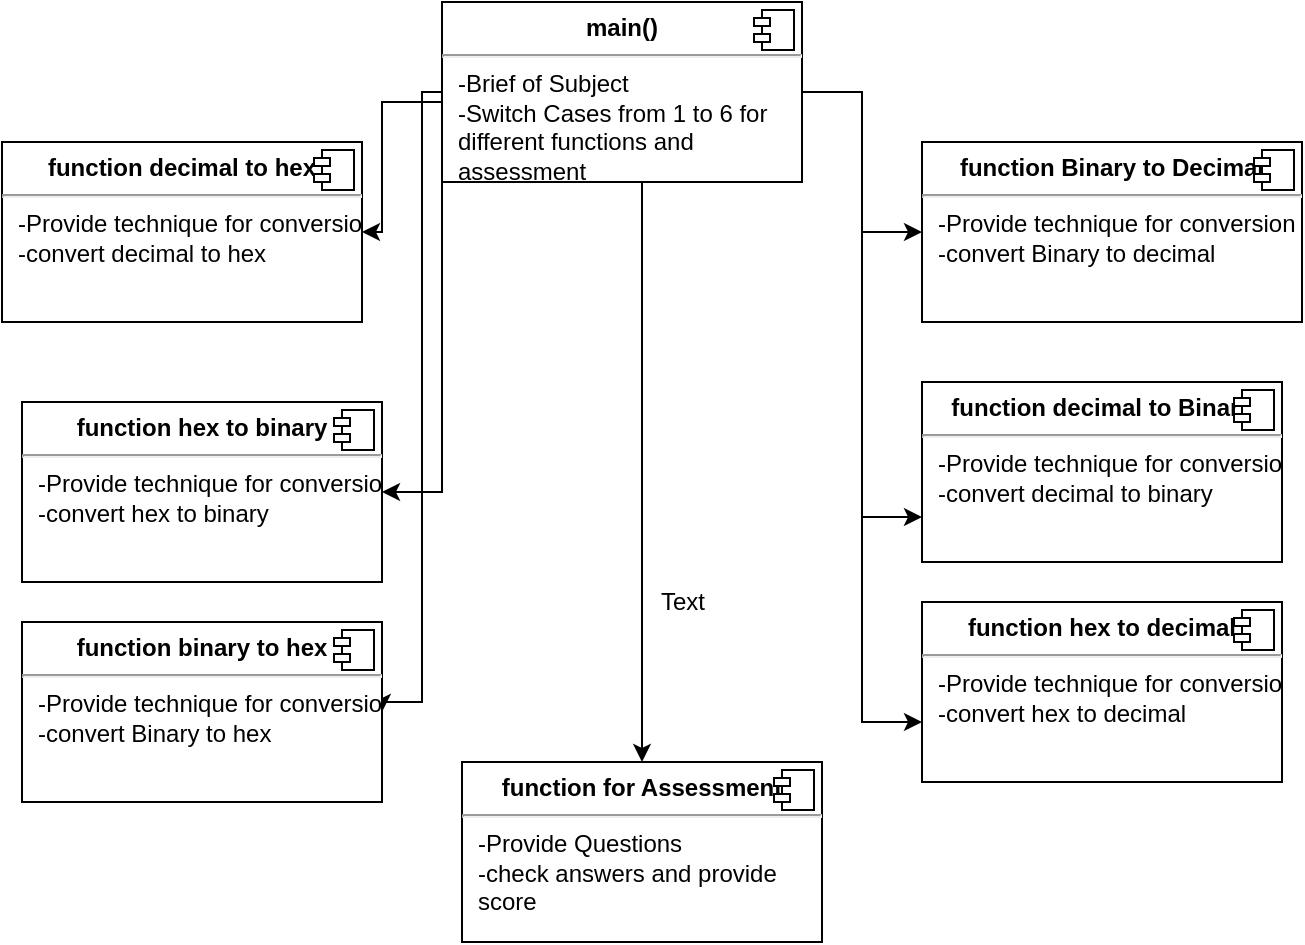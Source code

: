 <mxfile version="16.5.6" type="github">
  <diagram id="C5RBs43oDa-KdzZeNtuy" name="Page-1">
    <mxGraphModel dx="1038" dy="579" grid="1" gridSize="10" guides="1" tooltips="1" connect="1" arrows="1" fold="1" page="1" pageScale="1" pageWidth="827" pageHeight="1169" math="0" shadow="0">
      <root>
        <mxCell id="WIyWlLk6GJQsqaUBKTNV-0" />
        <mxCell id="WIyWlLk6GJQsqaUBKTNV-1" parent="WIyWlLk6GJQsqaUBKTNV-0" />
        <mxCell id="6UOukEqNe4PXVt_C-yml-19" value="" style="edgeStyle=orthogonalEdgeStyle;rounded=0;orthogonalLoop=1;jettySize=auto;html=1;" edge="1" parent="WIyWlLk6GJQsqaUBKTNV-1" source="6UOukEqNe4PXVt_C-yml-0" target="6UOukEqNe4PXVt_C-yml-2">
          <mxGeometry relative="1" as="geometry" />
        </mxCell>
        <mxCell id="6UOukEqNe4PXVt_C-yml-23" style="edgeStyle=orthogonalEdgeStyle;rounded=0;orthogonalLoop=1;jettySize=auto;html=1;entryX=0.5;entryY=0;entryDx=0;entryDy=0;" edge="1" parent="WIyWlLk6GJQsqaUBKTNV-1" source="6UOukEqNe4PXVt_C-yml-0" target="6UOukEqNe4PXVt_C-yml-14">
          <mxGeometry relative="1" as="geometry">
            <Array as="points">
              <mxPoint x="380" y="360" />
              <mxPoint x="380" y="360" />
            </Array>
          </mxGeometry>
        </mxCell>
        <mxCell id="6UOukEqNe4PXVt_C-yml-24" style="edgeStyle=orthogonalEdgeStyle;rounded=0;orthogonalLoop=1;jettySize=auto;html=1;entryX=0;entryY=0.75;entryDx=0;entryDy=0;" edge="1" parent="WIyWlLk6GJQsqaUBKTNV-1" source="6UOukEqNe4PXVt_C-yml-0" target="6UOukEqNe4PXVt_C-yml-8">
          <mxGeometry relative="1" as="geometry">
            <mxPoint x="460" y="350" as="targetPoint" />
          </mxGeometry>
        </mxCell>
        <mxCell id="6UOukEqNe4PXVt_C-yml-25" style="edgeStyle=orthogonalEdgeStyle;rounded=0;orthogonalLoop=1;jettySize=auto;html=1;entryX=1;entryY=0.5;entryDx=0;entryDy=0;" edge="1" parent="WIyWlLk6GJQsqaUBKTNV-1" source="6UOukEqNe4PXVt_C-yml-0" target="6UOukEqNe4PXVt_C-yml-4">
          <mxGeometry relative="1" as="geometry">
            <Array as="points">
              <mxPoint x="250" y="90" />
              <mxPoint x="250" y="155" />
            </Array>
          </mxGeometry>
        </mxCell>
        <mxCell id="6UOukEqNe4PXVt_C-yml-26" style="edgeStyle=orthogonalEdgeStyle;rounded=0;orthogonalLoop=1;jettySize=auto;html=1;exitX=0;exitY=1;exitDx=0;exitDy=0;entryX=1;entryY=0.5;entryDx=0;entryDy=0;" edge="1" parent="WIyWlLk6GJQsqaUBKTNV-1" source="6UOukEqNe4PXVt_C-yml-0" target="6UOukEqNe4PXVt_C-yml-10">
          <mxGeometry relative="1" as="geometry" />
        </mxCell>
        <mxCell id="6UOukEqNe4PXVt_C-yml-27" style="edgeStyle=orthogonalEdgeStyle;rounded=0;orthogonalLoop=1;jettySize=auto;html=1;entryX=0;entryY=0.5;entryDx=0;entryDy=0;" edge="1" parent="WIyWlLk6GJQsqaUBKTNV-1" source="6UOukEqNe4PXVt_C-yml-0" target="6UOukEqNe4PXVt_C-yml-12">
          <mxGeometry relative="1" as="geometry">
            <mxPoint x="260" y="390" as="targetPoint" />
            <Array as="points">
              <mxPoint x="270" y="85" />
              <mxPoint x="270" y="390" />
              <mxPoint x="250" y="390" />
            </Array>
          </mxGeometry>
        </mxCell>
        <mxCell id="6UOukEqNe4PXVt_C-yml-29" style="edgeStyle=orthogonalEdgeStyle;rounded=0;orthogonalLoop=1;jettySize=auto;html=1;entryX=0;entryY=0.667;entryDx=0;entryDy=0;entryPerimeter=0;" edge="1" parent="WIyWlLk6GJQsqaUBKTNV-1" source="6UOukEqNe4PXVt_C-yml-0" target="6UOukEqNe4PXVt_C-yml-6">
          <mxGeometry relative="1" as="geometry" />
        </mxCell>
        <object label="&lt;p style=&quot;margin: 0px ; margin-top: 6px ; text-align: center&quot;&gt;&lt;b&gt;main()&lt;/b&gt;&lt;/p&gt;&lt;hr&gt;&lt;p style=&quot;margin: 0px ; margin-left: 8px&quot;&gt;-Brief of Subject&lt;/p&gt;&lt;p style=&quot;margin: 0px ; margin-left: 8px&quot;&gt;-Switch Cases from 1 to 6 for&amp;nbsp;&lt;/p&gt;&lt;p style=&quot;margin: 0px ; margin-left: 8px&quot;&gt;different functions and&amp;nbsp;&lt;/p&gt;&lt;p style=&quot;margin: 0px ; margin-left: 8px&quot;&gt;assessment&lt;/p&gt;" id="6UOukEqNe4PXVt_C-yml-0">
          <mxCell style="align=left;overflow=fill;html=1;dropTarget=0;" vertex="1" parent="WIyWlLk6GJQsqaUBKTNV-1">
            <mxGeometry x="280" y="40" width="180" height="90" as="geometry" />
          </mxCell>
        </object>
        <mxCell id="6UOukEqNe4PXVt_C-yml-1" value="" style="shape=component;jettyWidth=8;jettyHeight=4;" vertex="1" parent="6UOukEqNe4PXVt_C-yml-0">
          <mxGeometry x="1" width="20" height="20" relative="1" as="geometry">
            <mxPoint x="-24" y="4" as="offset" />
          </mxGeometry>
        </mxCell>
        <mxCell id="6UOukEqNe4PXVt_C-yml-2" value="&lt;p style=&quot;margin: 0px ; margin-top: 6px ; text-align: center&quot;&gt;&lt;b&gt;function Binary to Decimal&lt;/b&gt;&lt;/p&gt;&lt;hr&gt;&lt;p style=&quot;margin: 0px ; margin-left: 8px&quot;&gt;-Provide technique for conversion&lt;/p&gt;&lt;p style=&quot;margin: 0px ; margin-left: 8px&quot;&gt;-convert Binary to decimal&lt;/p&gt;" style="align=left;overflow=fill;html=1;dropTarget=0;" vertex="1" parent="WIyWlLk6GJQsqaUBKTNV-1">
          <mxGeometry x="520" y="110" width="190" height="90" as="geometry" />
        </mxCell>
        <mxCell id="6UOukEqNe4PXVt_C-yml-3" value="" style="shape=component;jettyWidth=8;jettyHeight=4;" vertex="1" parent="6UOukEqNe4PXVt_C-yml-2">
          <mxGeometry x="1" width="20" height="20" relative="1" as="geometry">
            <mxPoint x="-24" y="4" as="offset" />
          </mxGeometry>
        </mxCell>
        <mxCell id="6UOukEqNe4PXVt_C-yml-4" value="&lt;p style=&quot;margin: 0px ; margin-top: 6px ; text-align: center&quot;&gt;&lt;b&gt;function decimal to hex&lt;/b&gt;&lt;/p&gt;&lt;hr&gt;&lt;p style=&quot;margin: 0px ; margin-left: 8px&quot;&gt;-&lt;span&gt;Provide technique for conversion&lt;/span&gt;&lt;/p&gt;&lt;p style=&quot;margin: 0px 0px 0px 8px&quot;&gt;-convert decimal to hex&lt;/p&gt;" style="align=left;overflow=fill;html=1;dropTarget=0;" vertex="1" parent="WIyWlLk6GJQsqaUBKTNV-1">
          <mxGeometry x="60" y="110" width="180" height="90" as="geometry" />
        </mxCell>
        <mxCell id="6UOukEqNe4PXVt_C-yml-5" value="" style="shape=component;jettyWidth=8;jettyHeight=4;" vertex="1" parent="6UOukEqNe4PXVt_C-yml-4">
          <mxGeometry x="1" width="20" height="20" relative="1" as="geometry">
            <mxPoint x="-24" y="4" as="offset" />
          </mxGeometry>
        </mxCell>
        <mxCell id="6UOukEqNe4PXVt_C-yml-6" value="&lt;p style=&quot;margin: 0px ; margin-top: 6px ; text-align: center&quot;&gt;&lt;b&gt;function hex to decimal&lt;/b&gt;&lt;/p&gt;&lt;hr&gt;&lt;p style=&quot;margin: 0px ; margin-left: 8px&quot;&gt;-&lt;span&gt;Provide technique for conversion&lt;/span&gt;&lt;/p&gt;&lt;p style=&quot;margin: 0px 0px 0px 8px&quot;&gt;-convert hex to decimal&lt;/p&gt;" style="align=left;overflow=fill;html=1;dropTarget=0;" vertex="1" parent="WIyWlLk6GJQsqaUBKTNV-1">
          <mxGeometry x="520" y="340" width="180" height="90" as="geometry" />
        </mxCell>
        <mxCell id="6UOukEqNe4PXVt_C-yml-7" value="" style="shape=component;jettyWidth=8;jettyHeight=4;" vertex="1" parent="6UOukEqNe4PXVt_C-yml-6">
          <mxGeometry x="1" width="20" height="20" relative="1" as="geometry">
            <mxPoint x="-24" y="4" as="offset" />
          </mxGeometry>
        </mxCell>
        <mxCell id="6UOukEqNe4PXVt_C-yml-8" value="&lt;p style=&quot;margin: 0px ; margin-top: 6px ; text-align: center&quot;&gt;&lt;b&gt;function decimal to Binary&lt;/b&gt;&lt;/p&gt;&lt;hr&gt;&lt;p style=&quot;margin: 0px ; margin-left: 8px&quot;&gt;-&lt;span&gt;Provide technique for conversion&lt;/span&gt;&lt;/p&gt;&lt;p style=&quot;margin: 0px 0px 0px 8px&quot;&gt;-convert decimal to binary&lt;/p&gt;" style="align=left;overflow=fill;html=1;dropTarget=0;" vertex="1" parent="WIyWlLk6GJQsqaUBKTNV-1">
          <mxGeometry x="520" y="230" width="180" height="90" as="geometry" />
        </mxCell>
        <mxCell id="6UOukEqNe4PXVt_C-yml-9" value="" style="shape=component;jettyWidth=8;jettyHeight=4;" vertex="1" parent="6UOukEqNe4PXVt_C-yml-8">
          <mxGeometry x="1" width="20" height="20" relative="1" as="geometry">
            <mxPoint x="-24" y="4" as="offset" />
          </mxGeometry>
        </mxCell>
        <mxCell id="6UOukEqNe4PXVt_C-yml-10" value="&lt;p style=&quot;margin: 0px ; margin-top: 6px ; text-align: center&quot;&gt;&lt;b&gt;function hex to binary&lt;/b&gt;&lt;/p&gt;&lt;hr&gt;&lt;p style=&quot;margin: 0px ; margin-left: 8px&quot;&gt;-&lt;span&gt;Provide technique for conversion&lt;/span&gt;&lt;/p&gt;&lt;p style=&quot;margin: 0px 0px 0px 8px&quot;&gt;-convert hex to binary&lt;/p&gt;" style="align=left;overflow=fill;html=1;dropTarget=0;" vertex="1" parent="WIyWlLk6GJQsqaUBKTNV-1">
          <mxGeometry x="70" y="240" width="180" height="90" as="geometry" />
        </mxCell>
        <mxCell id="6UOukEqNe4PXVt_C-yml-11" value="" style="shape=component;jettyWidth=8;jettyHeight=4;" vertex="1" parent="6UOukEqNe4PXVt_C-yml-10">
          <mxGeometry x="1" width="20" height="20" relative="1" as="geometry">
            <mxPoint x="-24" y="4" as="offset" />
          </mxGeometry>
        </mxCell>
        <object label="&lt;p style=&quot;margin: 0px ; margin-top: 6px ; text-align: center&quot;&gt;&lt;b&gt;function binary to hex&lt;/b&gt;&lt;/p&gt;&lt;hr&gt;&lt;p style=&quot;margin: 0px ; margin-left: 8px&quot;&gt;-&lt;span&gt;Provide technique for conversion&lt;/span&gt;&lt;/p&gt;&lt;p style=&quot;margin: 0px 0px 0px 8px&quot;&gt;-convert Binary to hex&lt;/p&gt;" main="" id="6UOukEqNe4PXVt_C-yml-12">
          <mxCell style="align=left;overflow=fill;html=1;dropTarget=0;direction=west;" vertex="1" parent="WIyWlLk6GJQsqaUBKTNV-1">
            <mxGeometry x="70" y="350" width="180" height="90" as="geometry" />
          </mxCell>
        </object>
        <mxCell id="6UOukEqNe4PXVt_C-yml-13" value="" style="shape=component;jettyWidth=8;jettyHeight=4;" vertex="1" parent="6UOukEqNe4PXVt_C-yml-12">
          <mxGeometry x="1" width="20" height="20" relative="1" as="geometry">
            <mxPoint x="-24" y="4" as="offset" />
          </mxGeometry>
        </mxCell>
        <mxCell id="6UOukEqNe4PXVt_C-yml-14" value="&lt;p style=&quot;margin: 0px ; margin-top: 6px ; text-align: center&quot;&gt;&lt;b&gt;function for Assessment&lt;/b&gt;&lt;/p&gt;&lt;hr&gt;&lt;p style=&quot;margin: 0px ; margin-left: 8px&quot;&gt;-Provide Questions&lt;/p&gt;&lt;p style=&quot;margin: 0px ; margin-left: 8px&quot;&gt;-check answers and provide&amp;nbsp;&lt;/p&gt;&lt;p style=&quot;margin: 0px ; margin-left: 8px&quot;&gt;score&lt;/p&gt;" style="align=left;overflow=fill;html=1;dropTarget=0;" vertex="1" parent="WIyWlLk6GJQsqaUBKTNV-1">
          <mxGeometry x="290" y="420" width="180" height="90" as="geometry" />
        </mxCell>
        <mxCell id="6UOukEqNe4PXVt_C-yml-15" value="" style="shape=component;jettyWidth=8;jettyHeight=4;" vertex="1" parent="6UOukEqNe4PXVt_C-yml-14">
          <mxGeometry x="1" width="20" height="20" relative="1" as="geometry">
            <mxPoint x="-24" y="4" as="offset" />
          </mxGeometry>
        </mxCell>
        <mxCell id="6UOukEqNe4PXVt_C-yml-16" value="Text" style="text;html=1;resizable=0;autosize=1;align=center;verticalAlign=middle;points=[];fillColor=none;strokeColor=none;rounded=0;" vertex="1" parent="WIyWlLk6GJQsqaUBKTNV-1">
          <mxGeometry x="380" y="330" width="40" height="20" as="geometry" />
        </mxCell>
      </root>
    </mxGraphModel>
  </diagram>
</mxfile>
